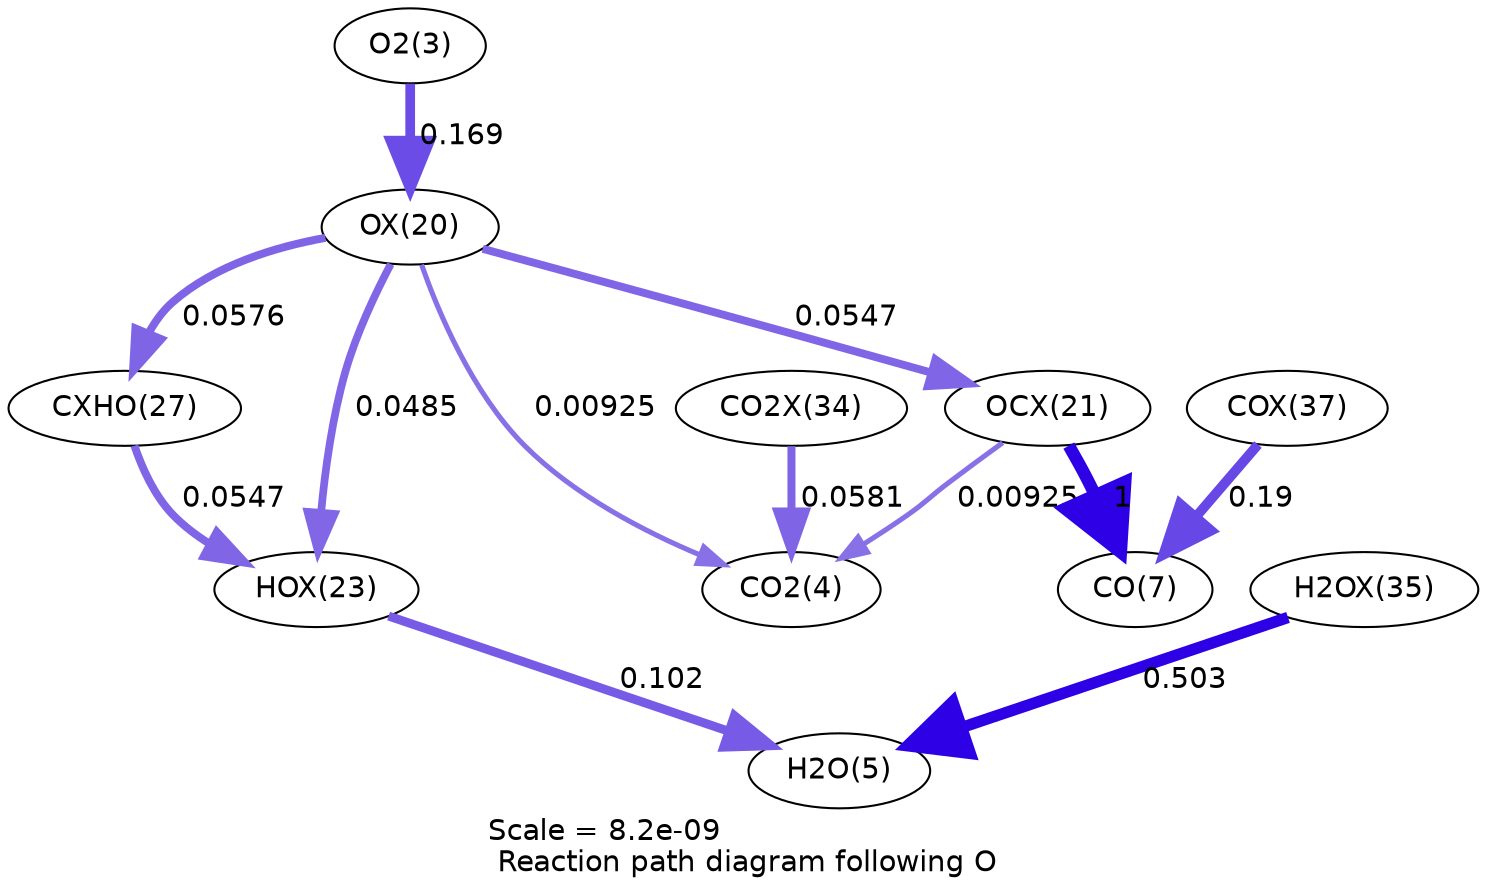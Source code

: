 digraph reaction_paths {
center=1;
s5 -> s23[fontname="Helvetica", penwidth=4.66, arrowsize=2.33, color="0.7, 0.669, 0.9"
, label=" 0.169"];
s23 -> s26[fontname="Helvetica", penwidth=3.72, arrowsize=1.86, color="0.7, 0.549, 0.9"
, label=" 0.0485"];
s23 -> s29[fontname="Helvetica", penwidth=3.84, arrowsize=1.92, color="0.7, 0.558, 0.9"
, label=" 0.0576"];
s23 -> s24[fontname="Helvetica", penwidth=3.81, arrowsize=1.9, color="0.7, 0.555, 0.9"
, label=" 0.0547"];
s23 -> s6[fontname="Helvetica", penwidth=2.46, arrowsize=1.23, color="0.7, 0.509, 0.9"
, label=" 0.00925"];
s26 -> s7[fontname="Helvetica", penwidth=4.27, arrowsize=2.14, color="0.7, 0.602, 0.9"
, label=" 0.102"];
s29 -> s26[fontname="Helvetica", penwidth=3.81, arrowsize=1.9, color="0.7, 0.555, 0.9"
, label=" 0.0547"];
s32 -> s7[fontname="Helvetica", penwidth=5.48, arrowsize=2.74, color="0.7, 1, 0.9"
, label=" 0.503"];
s24 -> s9[fontname="Helvetica", penwidth=6, arrowsize=3, color="0.7, 1.5, 0.9"
, label=" 1"];
s34 -> s9[fontname="Helvetica", penwidth=4.75, arrowsize=2.37, color="0.7, 0.69, 0.9"
, label=" 0.19"];
s24 -> s6[fontname="Helvetica", penwidth=2.46, arrowsize=1.23, color="0.7, 0.509, 0.9"
, label=" 0.00925"];
s31 -> s6[fontname="Helvetica", penwidth=3.85, arrowsize=1.93, color="0.7, 0.558, 0.9"
, label=" 0.0581"];
s5 [ fontname="Helvetica", label="O2(3)"];
s6 [ fontname="Helvetica", label="CO2(4)"];
s7 [ fontname="Helvetica", label="H2O(5)"];
s9 [ fontname="Helvetica", label="CO(7)"];
s23 [ fontname="Helvetica", label="OX(20)"];
s24 [ fontname="Helvetica", label="OCX(21)"];
s26 [ fontname="Helvetica", label="HOX(23)"];
s29 [ fontname="Helvetica", label="CXHO(27)"];
s31 [ fontname="Helvetica", label="CO2X(34)"];
s32 [ fontname="Helvetica", label="H2OX(35)"];
s34 [ fontname="Helvetica", label="COX(37)"];
 label = "Scale = 8.2e-09\l Reaction path diagram following O";
 fontname = "Helvetica";
}
